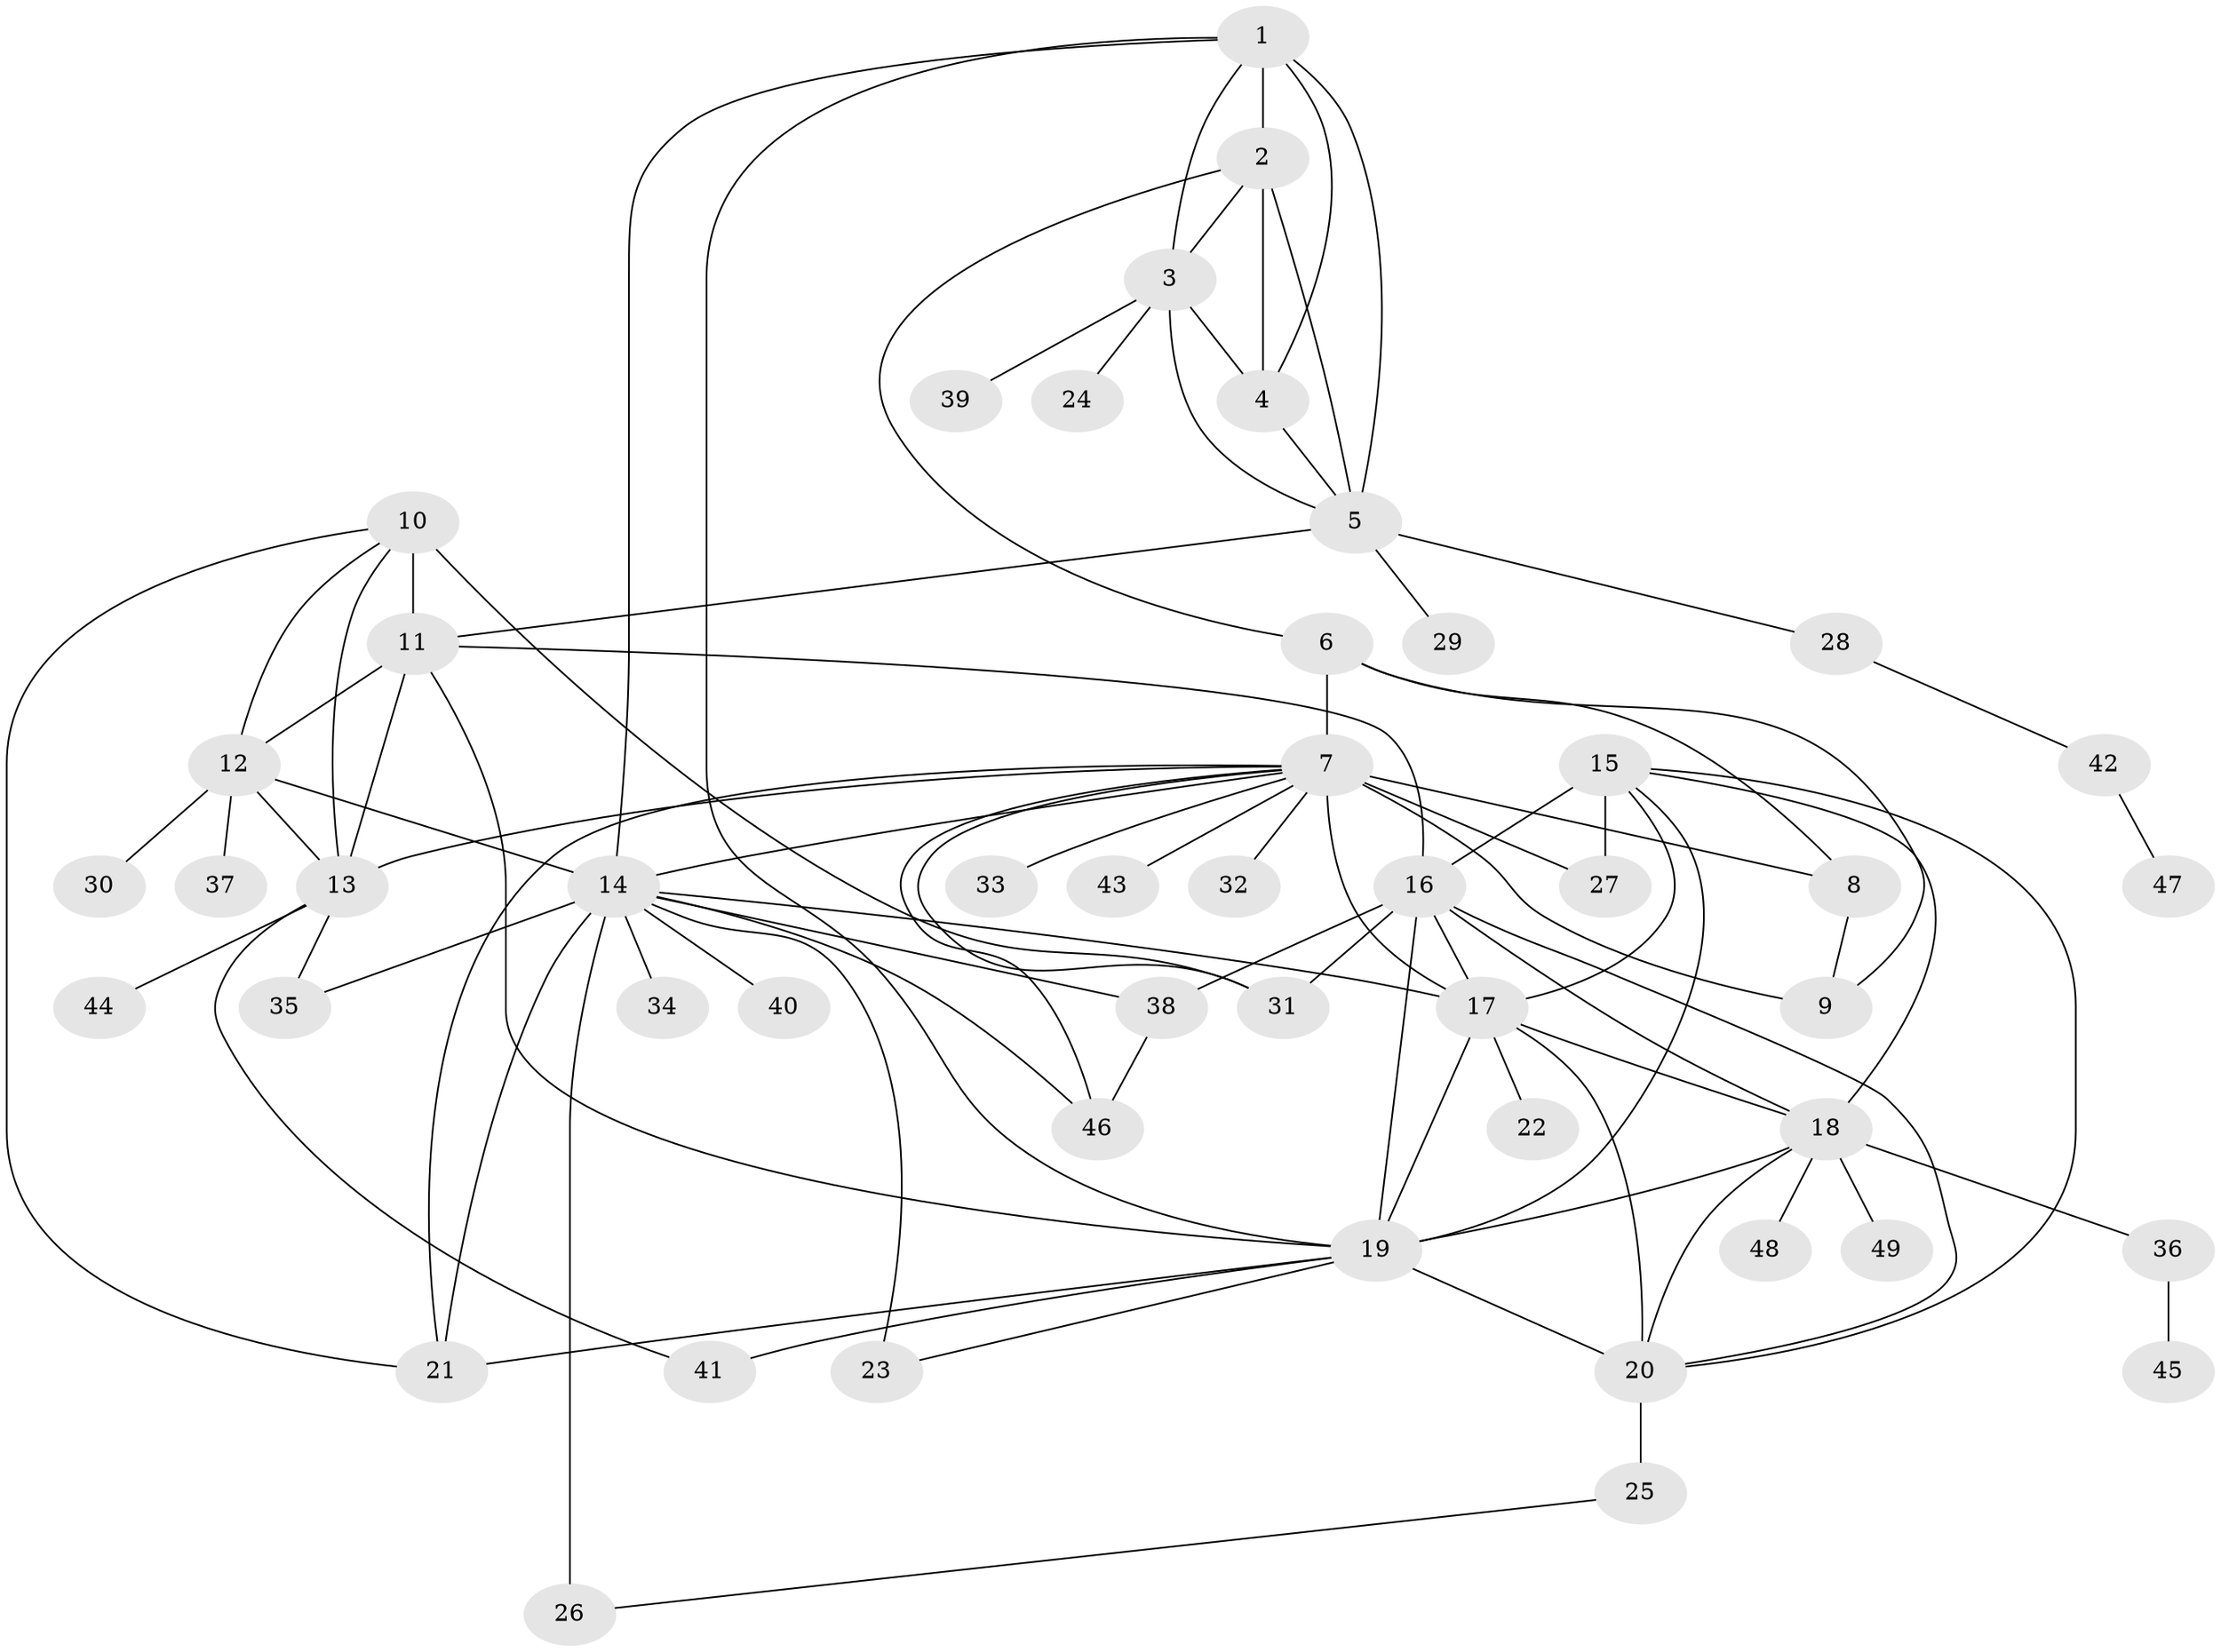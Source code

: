 // original degree distribution, {8: 0.03333333333333333, 5: 0.016666666666666666, 10: 0.041666666666666664, 7: 0.058333333333333334, 9: 0.041666666666666664, 6: 0.016666666666666666, 12: 0.008333333333333333, 11: 0.03333333333333333, 1: 0.525, 3: 0.041666666666666664, 2: 0.175, 4: 0.008333333333333333}
// Generated by graph-tools (version 1.1) at 2025/52/03/04/25 22:52:45]
// undirected, 49 vertices, 90 edges
graph export_dot {
  node [color=gray90,style=filled];
  1;
  2;
  3;
  4;
  5;
  6;
  7;
  8;
  9;
  10;
  11;
  12;
  13;
  14;
  15;
  16;
  17;
  18;
  19;
  20;
  21;
  22;
  23;
  24;
  25;
  26;
  27;
  28;
  29;
  30;
  31;
  32;
  33;
  34;
  35;
  36;
  37;
  38;
  39;
  40;
  41;
  42;
  43;
  44;
  45;
  46;
  47;
  48;
  49;
  1 -- 2 [weight=2.0];
  1 -- 3 [weight=1.0];
  1 -- 4 [weight=1.0];
  1 -- 5 [weight=1.0];
  1 -- 14 [weight=1.0];
  1 -- 19 [weight=1.0];
  2 -- 3 [weight=2.0];
  2 -- 4 [weight=3.0];
  2 -- 5 [weight=2.0];
  2 -- 6 [weight=1.0];
  3 -- 4 [weight=1.0];
  3 -- 5 [weight=1.0];
  3 -- 24 [weight=3.0];
  3 -- 39 [weight=1.0];
  4 -- 5 [weight=1.0];
  5 -- 11 [weight=1.0];
  5 -- 28 [weight=1.0];
  5 -- 29 [weight=1.0];
  6 -- 7 [weight=3.0];
  6 -- 8 [weight=1.0];
  6 -- 9 [weight=1.0];
  7 -- 8 [weight=3.0];
  7 -- 9 [weight=6.0];
  7 -- 13 [weight=1.0];
  7 -- 14 [weight=1.0];
  7 -- 17 [weight=1.0];
  7 -- 21 [weight=1.0];
  7 -- 27 [weight=1.0];
  7 -- 31 [weight=1.0];
  7 -- 32 [weight=1.0];
  7 -- 33 [weight=1.0];
  7 -- 43 [weight=1.0];
  7 -- 46 [weight=1.0];
  8 -- 9 [weight=1.0];
  10 -- 11 [weight=3.0];
  10 -- 12 [weight=1.0];
  10 -- 13 [weight=1.0];
  10 -- 21 [weight=1.0];
  10 -- 31 [weight=1.0];
  11 -- 12 [weight=3.0];
  11 -- 13 [weight=3.0];
  11 -- 16 [weight=1.0];
  11 -- 19 [weight=1.0];
  12 -- 13 [weight=1.0];
  12 -- 14 [weight=1.0];
  12 -- 30 [weight=1.0];
  12 -- 37 [weight=2.0];
  13 -- 35 [weight=1.0];
  13 -- 41 [weight=1.0];
  13 -- 44 [weight=1.0];
  14 -- 17 [weight=1.0];
  14 -- 21 [weight=1.0];
  14 -- 23 [weight=2.0];
  14 -- 26 [weight=3.0];
  14 -- 34 [weight=1.0];
  14 -- 35 [weight=3.0];
  14 -- 38 [weight=1.0];
  14 -- 40 [weight=2.0];
  14 -- 46 [weight=1.0];
  15 -- 16 [weight=1.0];
  15 -- 17 [weight=1.0];
  15 -- 18 [weight=1.0];
  15 -- 19 [weight=1.0];
  15 -- 20 [weight=1.0];
  15 -- 27 [weight=5.0];
  16 -- 17 [weight=1.0];
  16 -- 18 [weight=1.0];
  16 -- 19 [weight=3.0];
  16 -- 20 [weight=1.0];
  16 -- 31 [weight=1.0];
  16 -- 38 [weight=1.0];
  17 -- 18 [weight=1.0];
  17 -- 19 [weight=1.0];
  17 -- 20 [weight=1.0];
  17 -- 22 [weight=1.0];
  18 -- 19 [weight=1.0];
  18 -- 20 [weight=1.0];
  18 -- 36 [weight=1.0];
  18 -- 48 [weight=1.0];
  18 -- 49 [weight=1.0];
  19 -- 20 [weight=1.0];
  19 -- 21 [weight=2.0];
  19 -- 23 [weight=1.0];
  19 -- 41 [weight=1.0];
  20 -- 25 [weight=4.0];
  25 -- 26 [weight=1.0];
  28 -- 42 [weight=1.0];
  36 -- 45 [weight=1.0];
  38 -- 46 [weight=1.0];
  42 -- 47 [weight=1.0];
}
